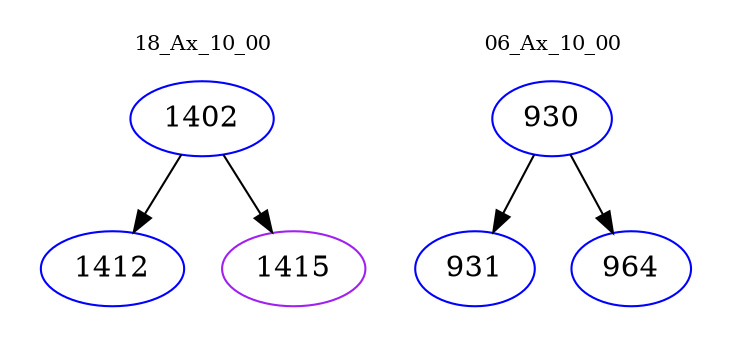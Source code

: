 digraph{
subgraph cluster_0 {
color = white
label = "18_Ax_10_00";
fontsize=10;
T0_1402 [label="1402", color="blue"]
T0_1402 -> T0_1412 [color="black"]
T0_1412 [label="1412", color="blue"]
T0_1402 -> T0_1415 [color="black"]
T0_1415 [label="1415", color="purple"]
}
subgraph cluster_1 {
color = white
label = "06_Ax_10_00";
fontsize=10;
T1_930 [label="930", color="blue"]
T1_930 -> T1_931 [color="black"]
T1_931 [label="931", color="blue"]
T1_930 -> T1_964 [color="black"]
T1_964 [label="964", color="blue"]
}
}
